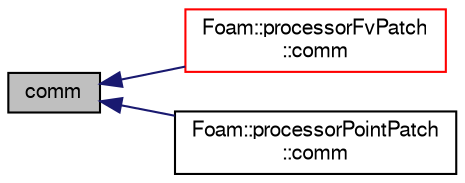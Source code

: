digraph "comm"
{
  bgcolor="transparent";
  edge [fontname="FreeSans",fontsize="10",labelfontname="FreeSans",labelfontsize="10"];
  node [fontname="FreeSans",fontsize="10",shape=record];
  rankdir="LR";
  Node1294 [label="comm",height=0.2,width=0.4,color="black", fillcolor="grey75", style="filled", fontcolor="black"];
  Node1294 -> Node1295 [dir="back",color="midnightblue",fontsize="10",style="solid",fontname="FreeSans"];
  Node1295 [label="Foam::processorFvPatch\l::comm",height=0.2,width=0.4,color="red",URL="$a22826.html#ae666b18f9314ca62f7640cfa1ec40e54",tooltip="Return communicator used for comms. "];
  Node1294 -> Node1297 [dir="back",color="midnightblue",fontsize="10",style="solid",fontname="FreeSans"];
  Node1297 [label="Foam::processorPointPatch\l::comm",height=0.2,width=0.4,color="black",URL="$a27294.html#a8bdf05e14c00281ba14f0e1e24c2dd58",tooltip="Return communicator used for communication. "];
}
